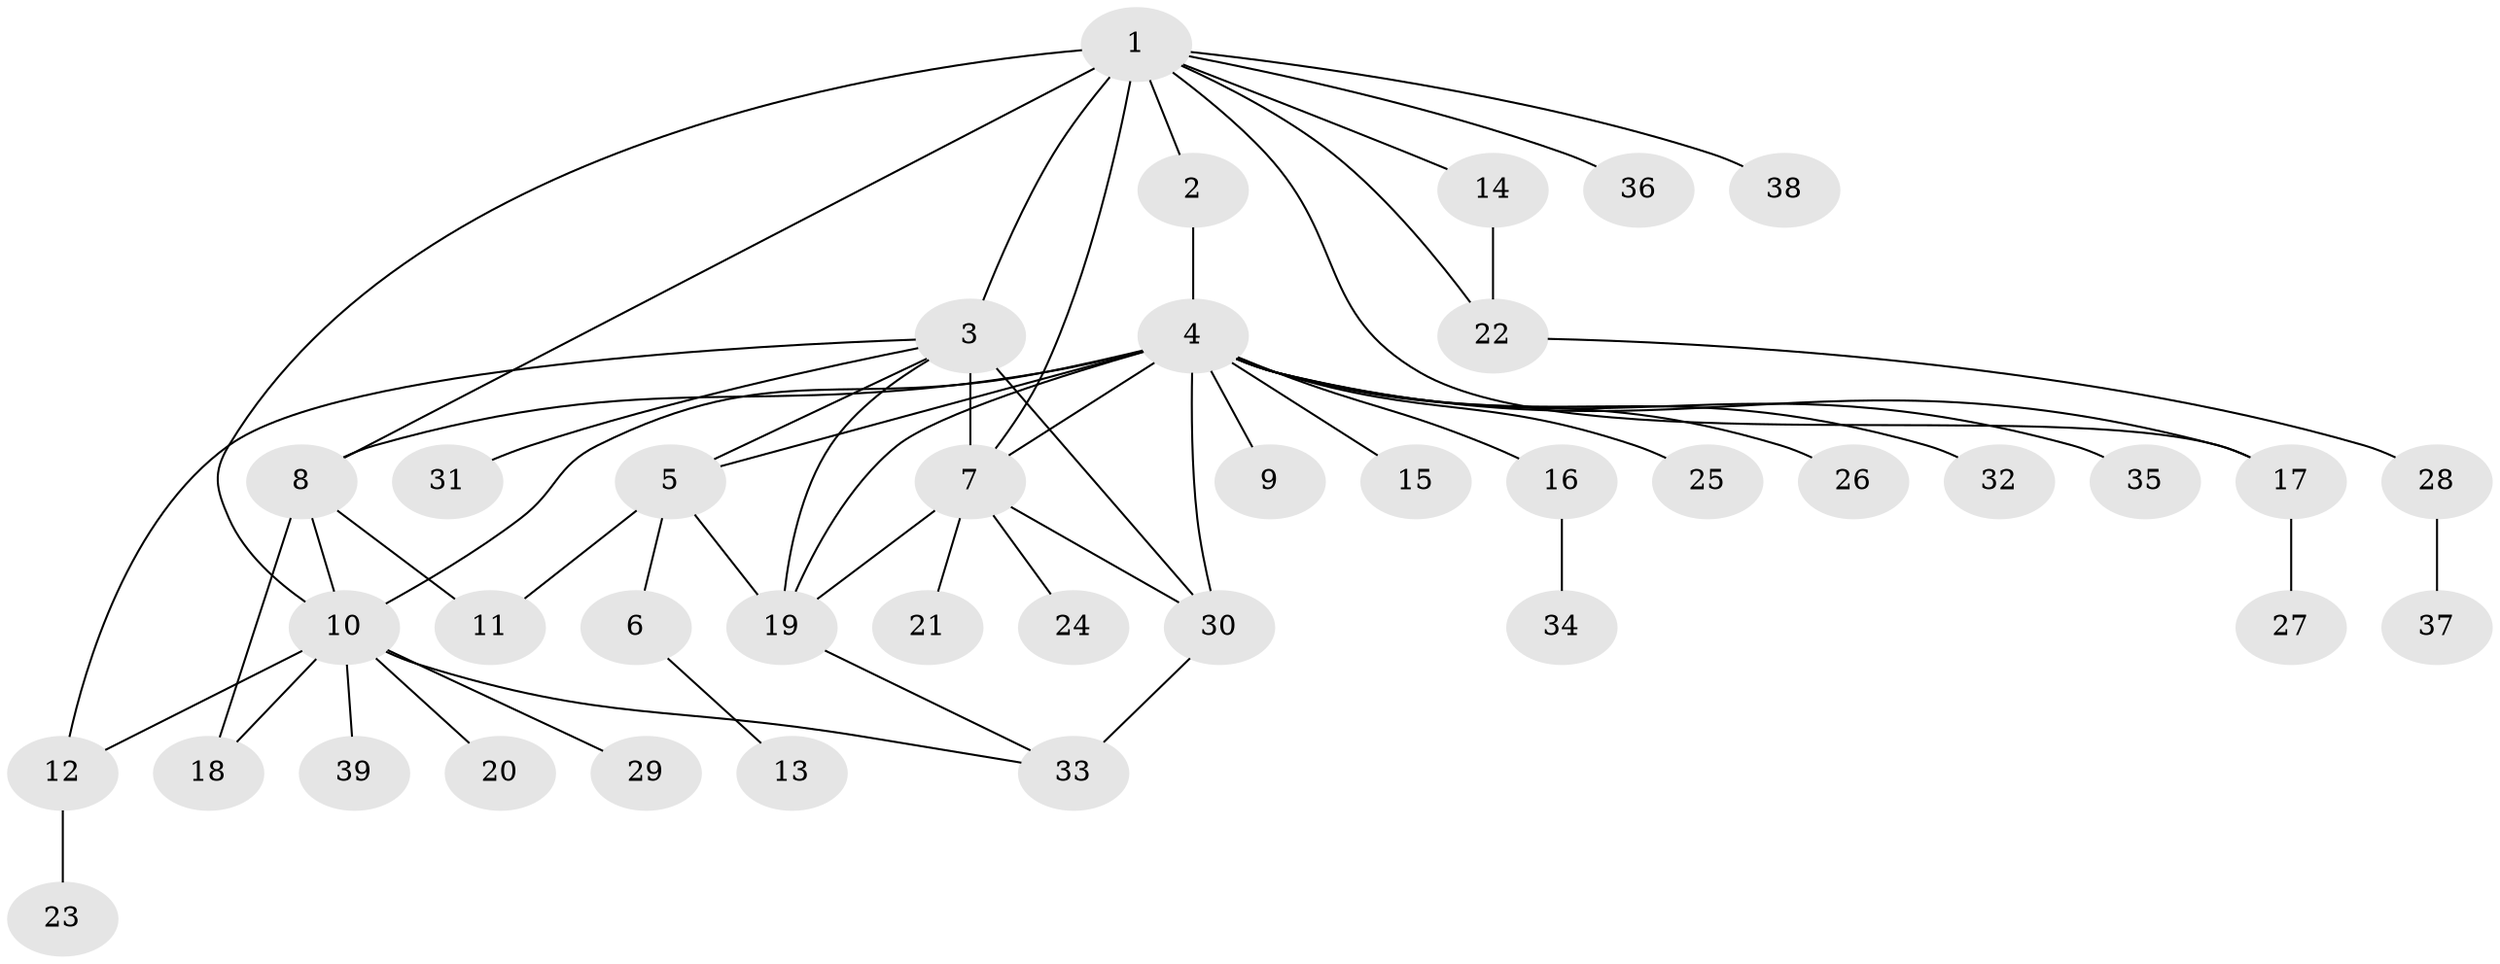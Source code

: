// original degree distribution, {13: 0.01282051282051282, 2: 0.21794871794871795, 20: 0.01282051282051282, 17: 0.01282051282051282, 5: 0.02564102564102564, 3: 0.15384615384615385, 10: 0.01282051282051282, 4: 0.038461538461538464, 1: 0.48717948717948717, 6: 0.02564102564102564}
// Generated by graph-tools (version 1.1) at 2025/35/03/09/25 02:35:23]
// undirected, 39 vertices, 56 edges
graph export_dot {
graph [start="1"]
  node [color=gray90,style=filled];
  1;
  2;
  3;
  4;
  5;
  6;
  7;
  8;
  9;
  10;
  11;
  12;
  13;
  14;
  15;
  16;
  17;
  18;
  19;
  20;
  21;
  22;
  23;
  24;
  25;
  26;
  27;
  28;
  29;
  30;
  31;
  32;
  33;
  34;
  35;
  36;
  37;
  38;
  39;
  1 -- 2 [weight=1.0];
  1 -- 3 [weight=2.0];
  1 -- 7 [weight=2.0];
  1 -- 8 [weight=1.0];
  1 -- 10 [weight=1.0];
  1 -- 14 [weight=1.0];
  1 -- 17 [weight=1.0];
  1 -- 22 [weight=1.0];
  1 -- 36 [weight=1.0];
  1 -- 38 [weight=1.0];
  2 -- 4 [weight=1.0];
  3 -- 5 [weight=1.0];
  3 -- 7 [weight=12.0];
  3 -- 12 [weight=1.0];
  3 -- 19 [weight=1.0];
  3 -- 30 [weight=1.0];
  3 -- 31 [weight=2.0];
  4 -- 5 [weight=1.0];
  4 -- 7 [weight=1.0];
  4 -- 8 [weight=1.0];
  4 -- 9 [weight=1.0];
  4 -- 10 [weight=1.0];
  4 -- 15 [weight=1.0];
  4 -- 16 [weight=1.0];
  4 -- 17 [weight=1.0];
  4 -- 19 [weight=1.0];
  4 -- 25 [weight=1.0];
  4 -- 26 [weight=1.0];
  4 -- 30 [weight=1.0];
  4 -- 32 [weight=1.0];
  4 -- 35 [weight=1.0];
  5 -- 6 [weight=1.0];
  5 -- 11 [weight=1.0];
  5 -- 19 [weight=1.0];
  6 -- 13 [weight=1.0];
  7 -- 19 [weight=1.0];
  7 -- 21 [weight=1.0];
  7 -- 24 [weight=1.0];
  7 -- 30 [weight=1.0];
  8 -- 10 [weight=1.0];
  8 -- 11 [weight=1.0];
  8 -- 18 [weight=1.0];
  10 -- 12 [weight=1.0];
  10 -- 18 [weight=1.0];
  10 -- 20 [weight=1.0];
  10 -- 29 [weight=1.0];
  10 -- 33 [weight=1.0];
  10 -- 39 [weight=1.0];
  12 -- 23 [weight=1.0];
  14 -- 22 [weight=1.0];
  16 -- 34 [weight=1.0];
  17 -- 27 [weight=1.0];
  19 -- 33 [weight=1.0];
  22 -- 28 [weight=1.0];
  28 -- 37 [weight=1.0];
  30 -- 33 [weight=2.0];
}
